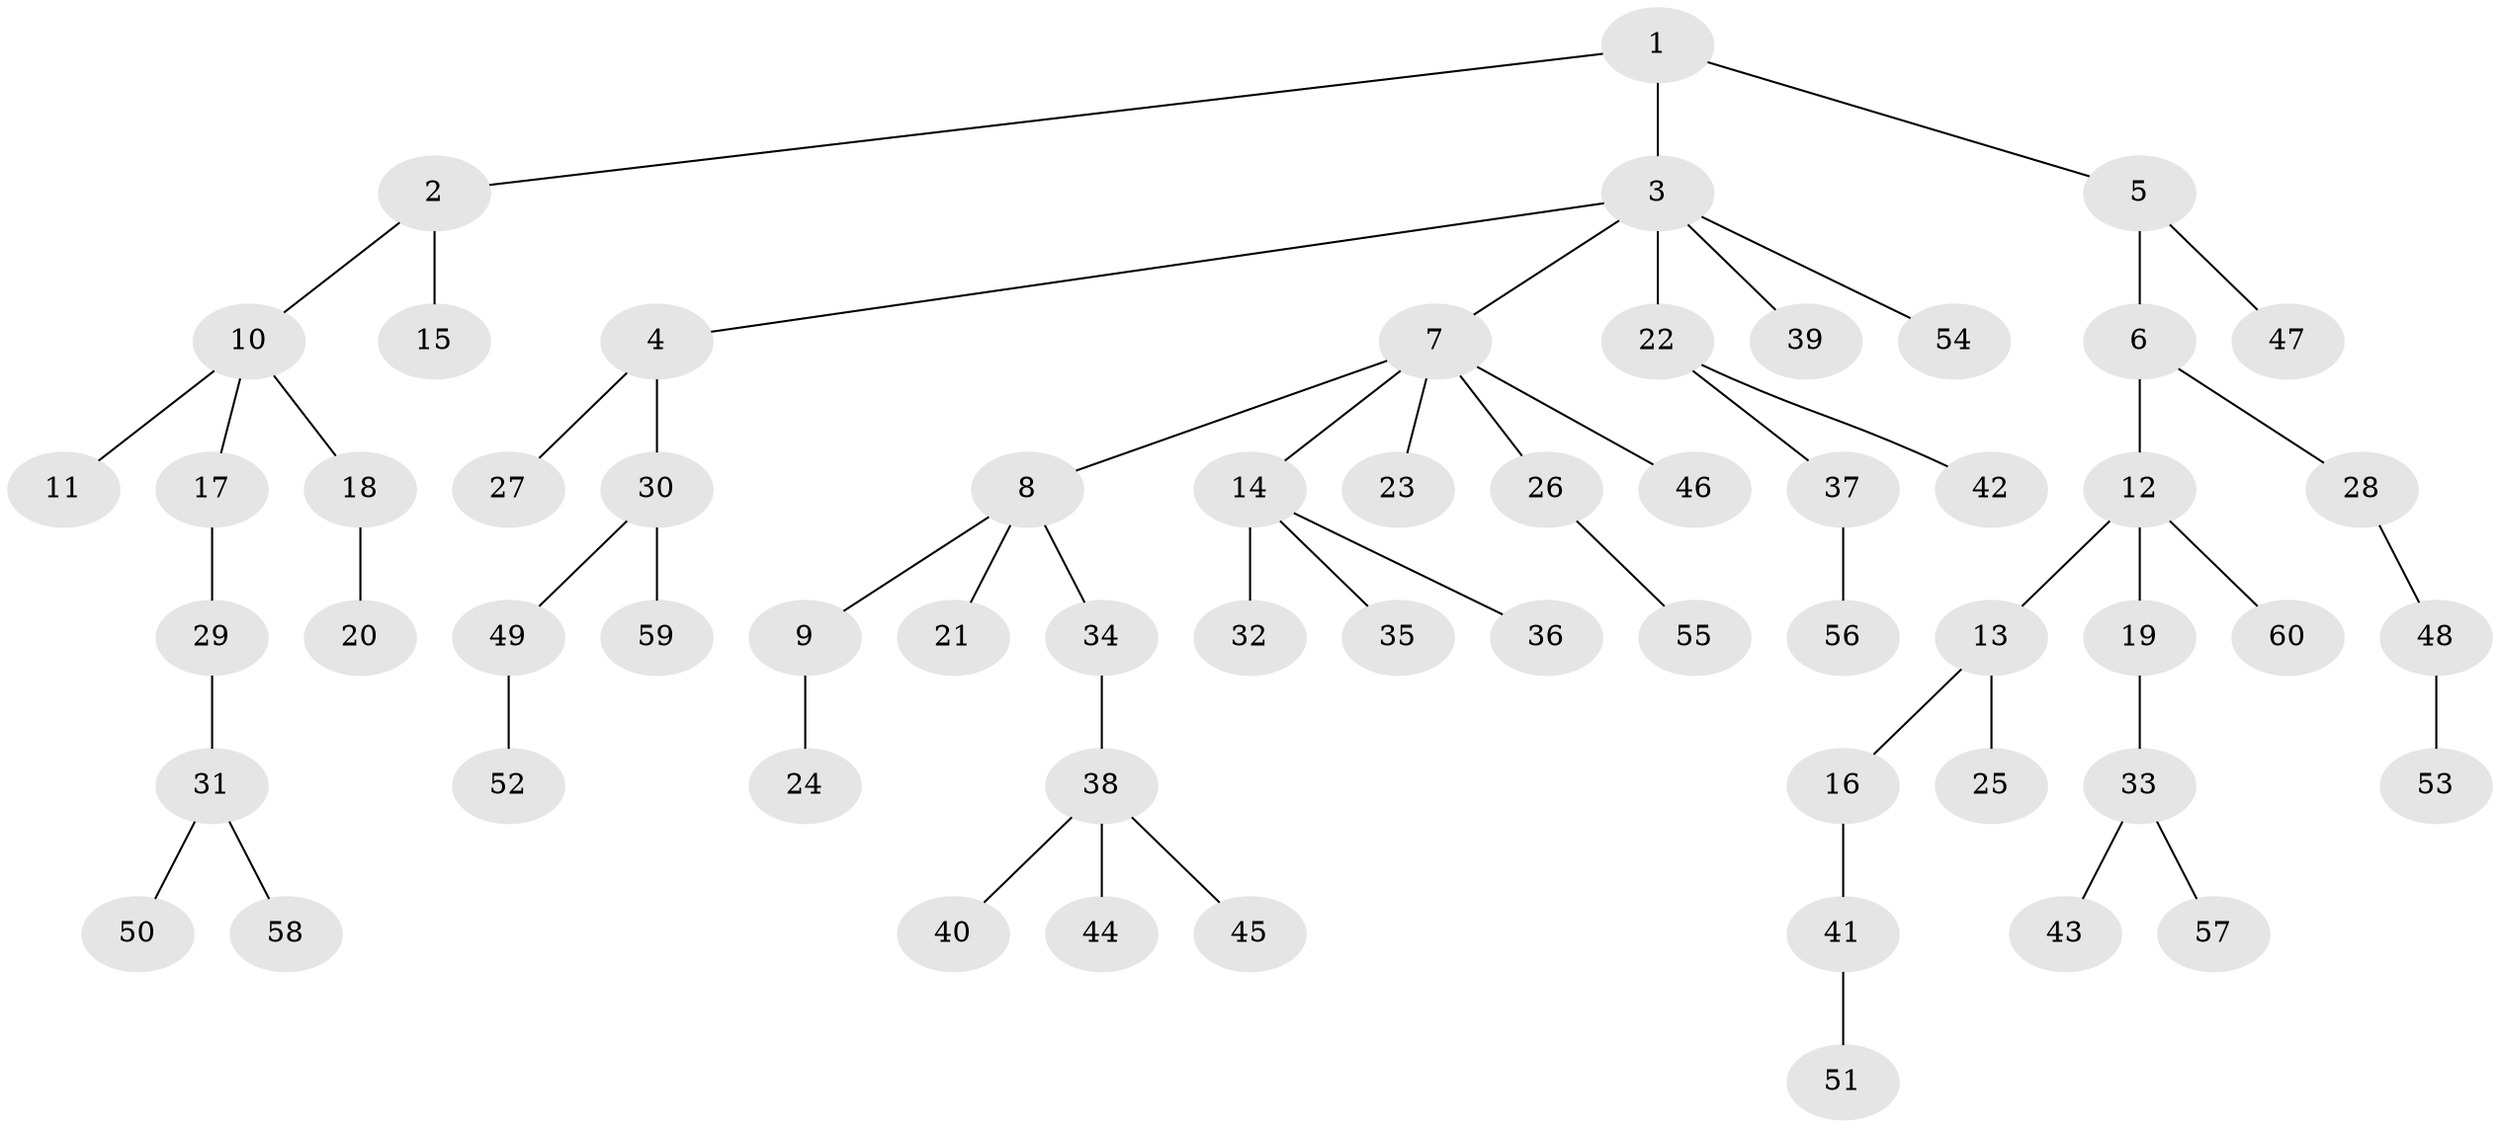 // Generated by graph-tools (version 1.1) at 2025/11/02/27/25 16:11:25]
// undirected, 60 vertices, 59 edges
graph export_dot {
graph [start="1"]
  node [color=gray90,style=filled];
  1;
  2;
  3;
  4;
  5;
  6;
  7;
  8;
  9;
  10;
  11;
  12;
  13;
  14;
  15;
  16;
  17;
  18;
  19;
  20;
  21;
  22;
  23;
  24;
  25;
  26;
  27;
  28;
  29;
  30;
  31;
  32;
  33;
  34;
  35;
  36;
  37;
  38;
  39;
  40;
  41;
  42;
  43;
  44;
  45;
  46;
  47;
  48;
  49;
  50;
  51;
  52;
  53;
  54;
  55;
  56;
  57;
  58;
  59;
  60;
  1 -- 2;
  1 -- 3;
  1 -- 5;
  2 -- 10;
  2 -- 15;
  3 -- 4;
  3 -- 7;
  3 -- 22;
  3 -- 39;
  3 -- 54;
  4 -- 27;
  4 -- 30;
  5 -- 6;
  5 -- 47;
  6 -- 12;
  6 -- 28;
  7 -- 8;
  7 -- 14;
  7 -- 23;
  7 -- 26;
  7 -- 46;
  8 -- 9;
  8 -- 21;
  8 -- 34;
  9 -- 24;
  10 -- 11;
  10 -- 17;
  10 -- 18;
  12 -- 13;
  12 -- 19;
  12 -- 60;
  13 -- 16;
  13 -- 25;
  14 -- 32;
  14 -- 35;
  14 -- 36;
  16 -- 41;
  17 -- 29;
  18 -- 20;
  19 -- 33;
  22 -- 37;
  22 -- 42;
  26 -- 55;
  28 -- 48;
  29 -- 31;
  30 -- 49;
  30 -- 59;
  31 -- 50;
  31 -- 58;
  33 -- 43;
  33 -- 57;
  34 -- 38;
  37 -- 56;
  38 -- 40;
  38 -- 44;
  38 -- 45;
  41 -- 51;
  48 -- 53;
  49 -- 52;
}
